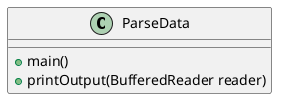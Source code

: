 @startuml
'https://plantuml.com/sequence-diagram

ParseData : + main()
ParseData : + printOutput(BufferedReader reader)

@enduml